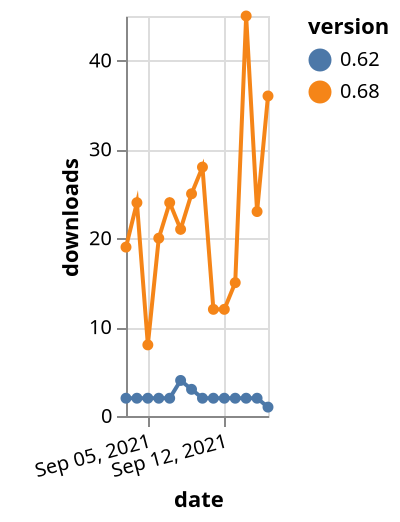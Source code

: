 {"$schema": "https://vega.github.io/schema/vega-lite/v5.json", "description": "A simple bar chart with embedded data.", "data": {"values": [{"date": "2021-09-03", "total": 2717, "delta": 2, "version": "0.62"}, {"date": "2021-09-04", "total": 2719, "delta": 2, "version": "0.62"}, {"date": "2021-09-05", "total": 2721, "delta": 2, "version": "0.62"}, {"date": "2021-09-06", "total": 2723, "delta": 2, "version": "0.62"}, {"date": "2021-09-07", "total": 2725, "delta": 2, "version": "0.62"}, {"date": "2021-09-08", "total": 2729, "delta": 4, "version": "0.62"}, {"date": "2021-09-09", "total": 2732, "delta": 3, "version": "0.62"}, {"date": "2021-09-10", "total": 2734, "delta": 2, "version": "0.62"}, {"date": "2021-09-11", "total": 2736, "delta": 2, "version": "0.62"}, {"date": "2021-09-12", "total": 2738, "delta": 2, "version": "0.62"}, {"date": "2021-09-13", "total": 2740, "delta": 2, "version": "0.62"}, {"date": "2021-09-14", "total": 2742, "delta": 2, "version": "0.62"}, {"date": "2021-09-15", "total": 2744, "delta": 2, "version": "0.62"}, {"date": "2021-09-16", "total": 2745, "delta": 1, "version": "0.62"}, {"date": "2021-09-03", "total": 52780, "delta": 19, "version": "0.68"}, {"date": "2021-09-04", "total": 52804, "delta": 24, "version": "0.68"}, {"date": "2021-09-05", "total": 52812, "delta": 8, "version": "0.68"}, {"date": "2021-09-06", "total": 52832, "delta": 20, "version": "0.68"}, {"date": "2021-09-07", "total": 52856, "delta": 24, "version": "0.68"}, {"date": "2021-09-08", "total": 52877, "delta": 21, "version": "0.68"}, {"date": "2021-09-09", "total": 52902, "delta": 25, "version": "0.68"}, {"date": "2021-09-10", "total": 52930, "delta": 28, "version": "0.68"}, {"date": "2021-09-11", "total": 52942, "delta": 12, "version": "0.68"}, {"date": "2021-09-12", "total": 52954, "delta": 12, "version": "0.68"}, {"date": "2021-09-13", "total": 52969, "delta": 15, "version": "0.68"}, {"date": "2021-09-14", "total": 53014, "delta": 45, "version": "0.68"}, {"date": "2021-09-15", "total": 53037, "delta": 23, "version": "0.68"}, {"date": "2021-09-16", "total": 53073, "delta": 36, "version": "0.68"}]}, "width": "container", "mark": {"type": "line", "point": {"filled": true}}, "encoding": {"x": {"field": "date", "type": "temporal", "timeUnit": "yearmonthdate", "title": "date", "axis": {"labelAngle": -15}}, "y": {"field": "delta", "type": "quantitative", "title": "downloads"}, "color": {"field": "version", "type": "nominal"}, "tooltip": {"field": "delta"}}}